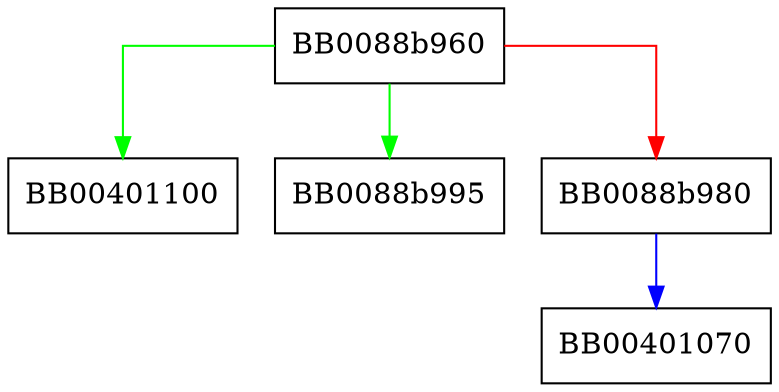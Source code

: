 digraph strdup {
  node [shape="box"];
  graph [splines=ortho];
  BB0088b960 -> BB00401100 [color="green"];
  BB0088b960 -> BB0088b995 [color="green"];
  BB0088b960 -> BB0088b980 [color="red"];
  BB0088b980 -> BB00401070 [color="blue"];
}